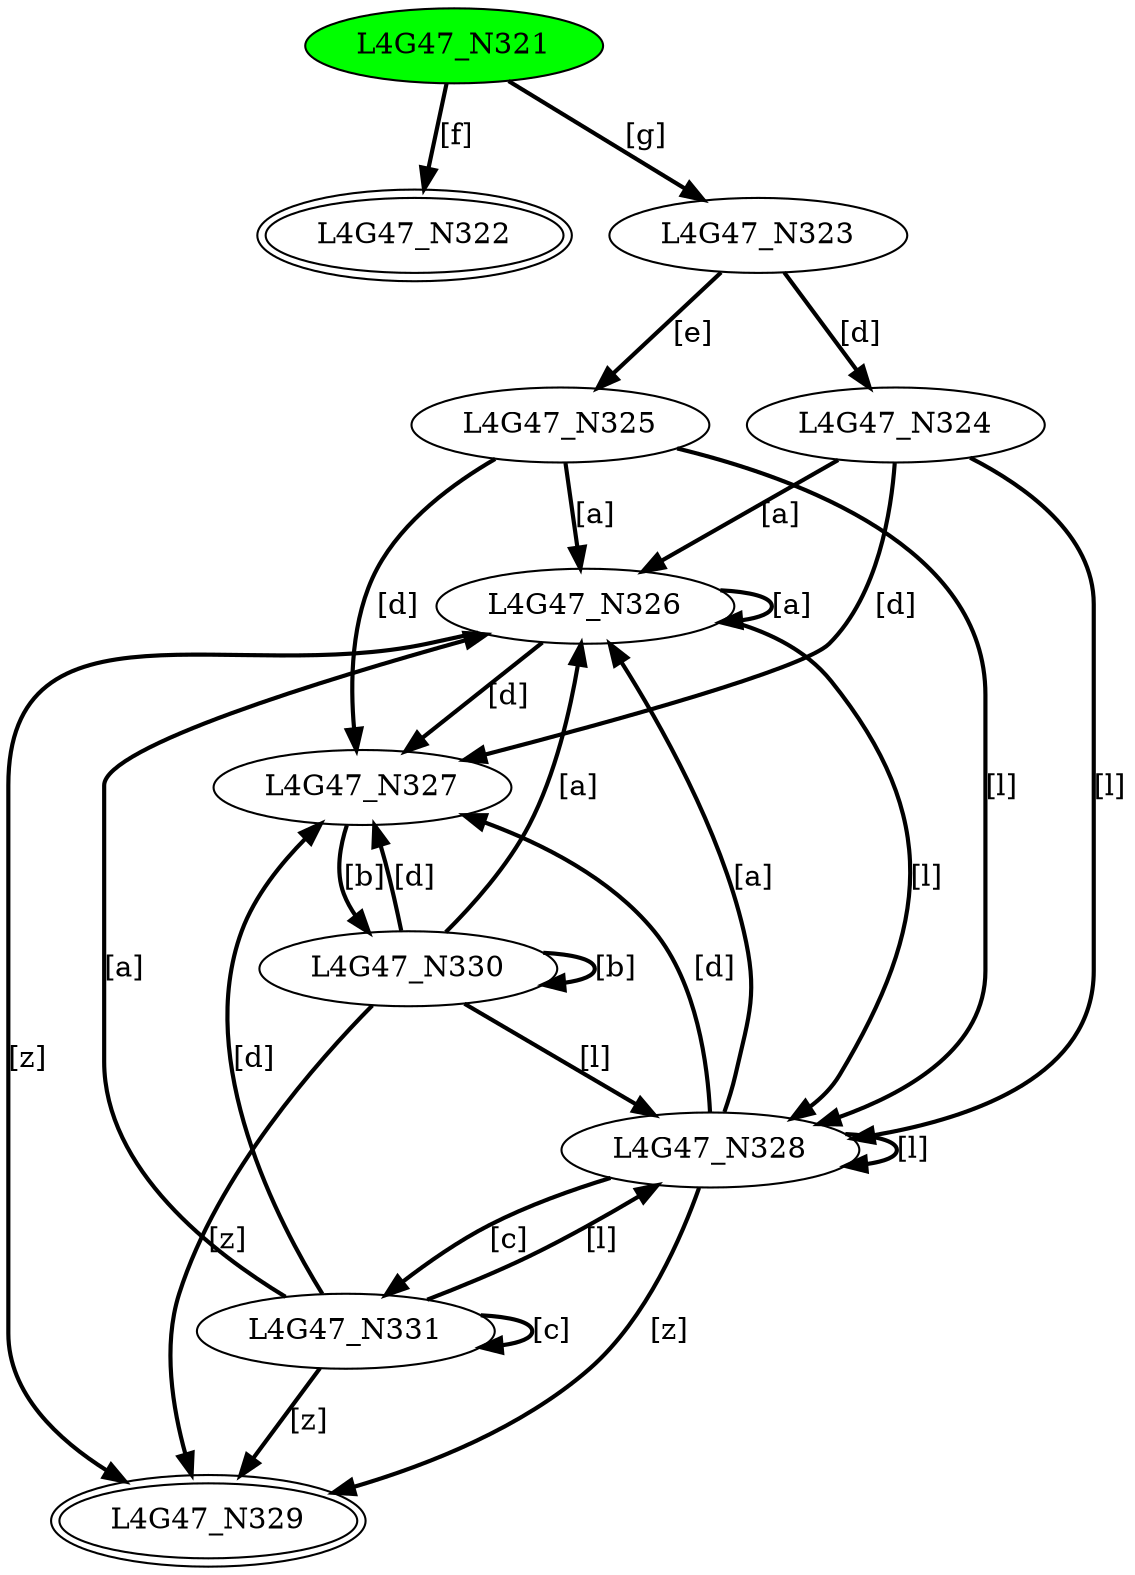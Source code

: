 digraph G47{
"L4G47_N321" [style=filled,fillcolor=green];
"L4G47_N322" [peripheries=2];
"L4G47_N323";
"L4G47_N324";
"L4G47_N325";
"L4G47_N326";
"L4G47_N327";
"L4G47_N328";
"L4G47_N329" [peripheries=2];
"L4G47_N330";
"L4G47_N331";
"L4G47_N321"->"L4G47_N322" [style = bold, label = "[f]"];
"L4G47_N321"->"L4G47_N323" [style = bold, label = "[g]"];
"L4G47_N323"->"L4G47_N324" [style = bold, label = "[d]"];
"L4G47_N323"->"L4G47_N325" [style = bold, label = "[e]"];
"L4G47_N324"->"L4G47_N326" [style = bold, label = "[a]"];
"L4G47_N324"->"L4G47_N327" [style = bold, label = "[d]"];
"L4G47_N324"->"L4G47_N328" [style = bold, label = "[l]"];
"L4G47_N325"->"L4G47_N326" [style = bold, label = "[a]"];
"L4G47_N325"->"L4G47_N327" [style = bold, label = "[d]"];
"L4G47_N325"->"L4G47_N328" [style = bold, label = "[l]"];
"L4G47_N326"->"L4G47_N326" [style = bold, label = "[a]"];
"L4G47_N326"->"L4G47_N327" [style = bold, label = "[d]"];
"L4G47_N326"->"L4G47_N328" [style = bold, label = "[l]"];
"L4G47_N326"->"L4G47_N329" [style = bold, label = "[z]"];
"L4G47_N327"->"L4G47_N330" [style = bold, label = "[b]"];
"L4G47_N328"->"L4G47_N326" [style = bold, label = "[a]"];
"L4G47_N328"->"L4G47_N331" [style = bold, label = "[c]"];
"L4G47_N328"->"L4G47_N327" [style = bold, label = "[d]"];
"L4G47_N328"->"L4G47_N328" [style = bold, label = "[l]"];
"L4G47_N328"->"L4G47_N329" [style = bold, label = "[z]"];
"L4G47_N330"->"L4G47_N326" [style = bold, label = "[a]"];
"L4G47_N330"->"L4G47_N330" [style = bold, label = "[b]"];
"L4G47_N330"->"L4G47_N327" [style = bold, label = "[d]"];
"L4G47_N330"->"L4G47_N328" [style = bold, label = "[l]"];
"L4G47_N330"->"L4G47_N329" [style = bold, label = "[z]"];
"L4G47_N331"->"L4G47_N326" [style = bold, label = "[a]"];
"L4G47_N331"->"L4G47_N331" [style = bold, label = "[c]"];
"L4G47_N331"->"L4G47_N327" [style = bold, label = "[d]"];
"L4G47_N331"->"L4G47_N328" [style = bold, label = "[l]"];
"L4G47_N331"->"L4G47_N329" [style = bold, label = "[z]"];
}

